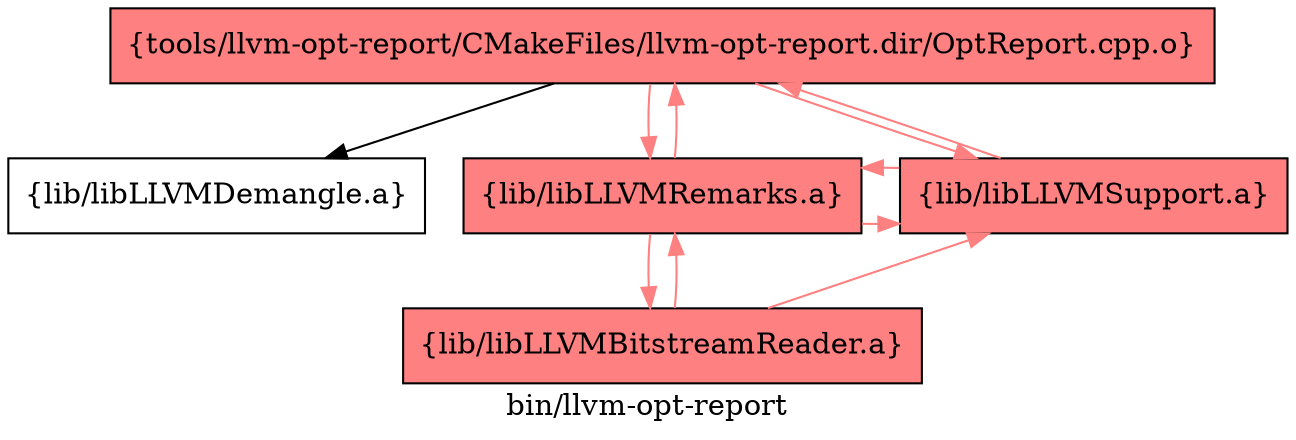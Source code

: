 digraph "bin/llvm-opt-report" {
	label="bin/llvm-opt-report";
	{ rank=same; Node0x5564b6bf0508;  }
	{ rank=same; Node0x5564b6bf0918; Node0x5564b6bf0eb8; Node0x5564b6bf1458;  }

	Node0x5564b6bf0508 [shape=record,shape=box,style=filled,fillcolor="1.000000 0.5 1",group=1,label="{tools/llvm-opt-report/CMakeFiles/llvm-opt-report.dir/OptReport.cpp.o}"];
	Node0x5564b6bf0508 -> Node0x5564b6bf0918;
	Node0x5564b6bf0508 -> Node0x5564b6bf0eb8[color="1.000000 0.5 1"];
	Node0x5564b6bf0508 -> Node0x5564b6bf1458[color="1.000000 0.5 1"];
	Node0x5564b6bf0918 [shape=record,shape=box,group=0,label="{lib/libLLVMDemangle.a}"];
	Node0x5564b6bf0eb8 [shape=record,shape=box,style=filled,fillcolor="1.000000 0.5 1",group=1,label="{lib/libLLVMRemarks.a}"];
	Node0x5564b6bf0eb8 -> Node0x5564b6bf1458[color="1.000000 0.5 1"];
	Node0x5564b6bf0eb8 -> Node0x5564b6bf0508[color="1.000000 0.5 1"];
	Node0x5564b6bf0eb8 -> Node0x5564b6bf0198[color="1.000000 0.5 1"];
	Node0x5564b6bf1458 [shape=record,shape=box,style=filled,fillcolor="1.000000 0.5 1",group=1,label="{lib/libLLVMSupport.a}"];
	Node0x5564b6bf1458 -> Node0x5564b6bf0508[color="1.000000 0.5 1"];
	Node0x5564b6bf1458 -> Node0x5564b6bf0eb8[color="1.000000 0.5 1"];
	Node0x5564b6bf0198 [shape=record,shape=box,style=filled,fillcolor="1.000000 0.5 1",group=1,label="{lib/libLLVMBitstreamReader.a}"];
	Node0x5564b6bf0198 -> Node0x5564b6bf0eb8[color="1.000000 0.5 1"];
	Node0x5564b6bf0198 -> Node0x5564b6bf1458[color="1.000000 0.5 1"];
}

